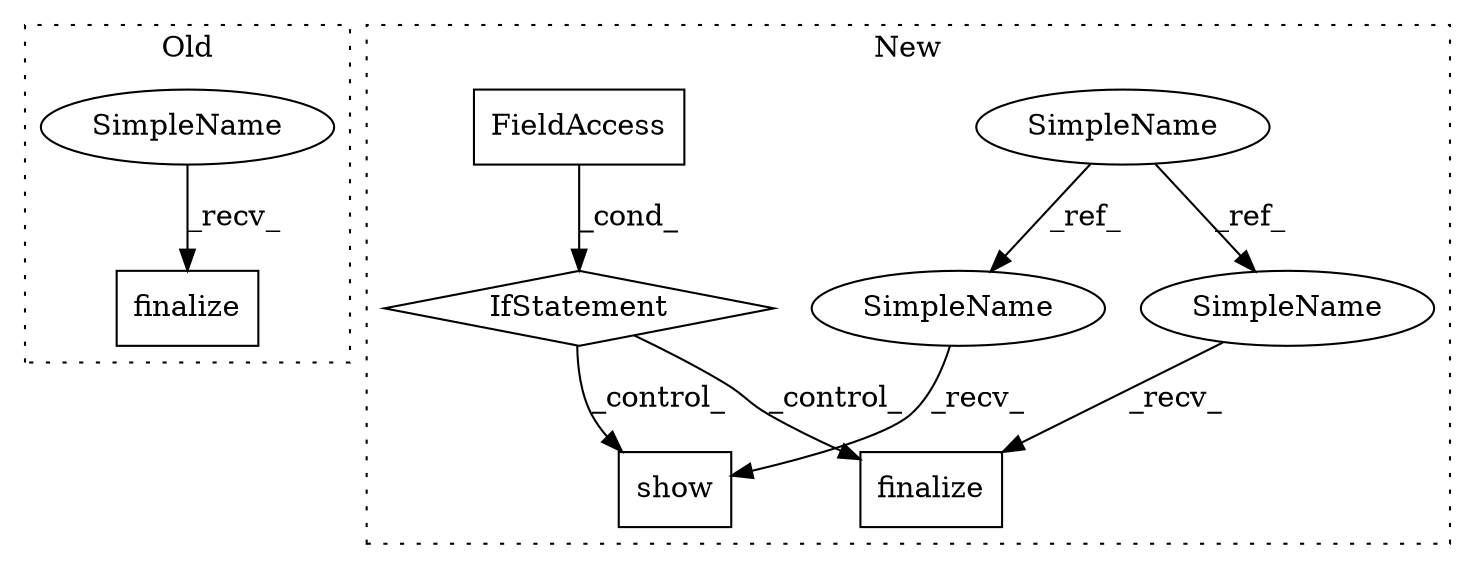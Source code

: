digraph G {
subgraph cluster0 {
1 [label="finalize" a="32" s="361" l="10" shape="box"];
9 [label="SimpleName" a="42" s="350" l="10" shape="ellipse"];
label = "Old";
style="dotted";
}
subgraph cluster1 {
2 [label="show" a="32" s="353" l="6" shape="box"];
3 [label="SimpleName" a="42" s="221" l="3" shape="ellipse"];
4 [label="finalize" a="32" s="385" l="10" shape="box"];
5 [label="FieldAccess" a="22" s="335" l="4" shape="box"];
6 [label="IfStatement" a="25" s="331,339" l="4,2" shape="diamond"];
7 [label="SimpleName" a="42" s="349" l="3" shape="ellipse"];
8 [label="SimpleName" a="42" s="381" l="3" shape="ellipse"];
label = "New";
style="dotted";
}
3 -> 7 [label="_ref_"];
3 -> 8 [label="_ref_"];
5 -> 6 [label="_cond_"];
6 -> 4 [label="_control_"];
6 -> 2 [label="_control_"];
7 -> 2 [label="_recv_"];
8 -> 4 [label="_recv_"];
9 -> 1 [label="_recv_"];
}